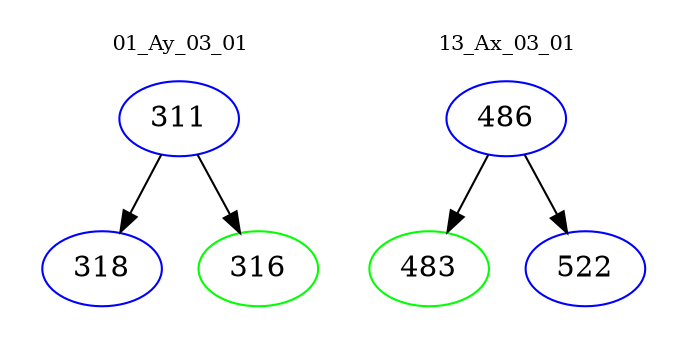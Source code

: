 digraph{
subgraph cluster_0 {
color = white
label = "01_Ay_03_01";
fontsize=10;
T0_311 [label="311", color="blue"]
T0_311 -> T0_318 [color="black"]
T0_318 [label="318", color="blue"]
T0_311 -> T0_316 [color="black"]
T0_316 [label="316", color="green"]
}
subgraph cluster_1 {
color = white
label = "13_Ax_03_01";
fontsize=10;
T1_486 [label="486", color="blue"]
T1_486 -> T1_483 [color="black"]
T1_483 [label="483", color="green"]
T1_486 -> T1_522 [color="black"]
T1_522 [label="522", color="blue"]
}
}
